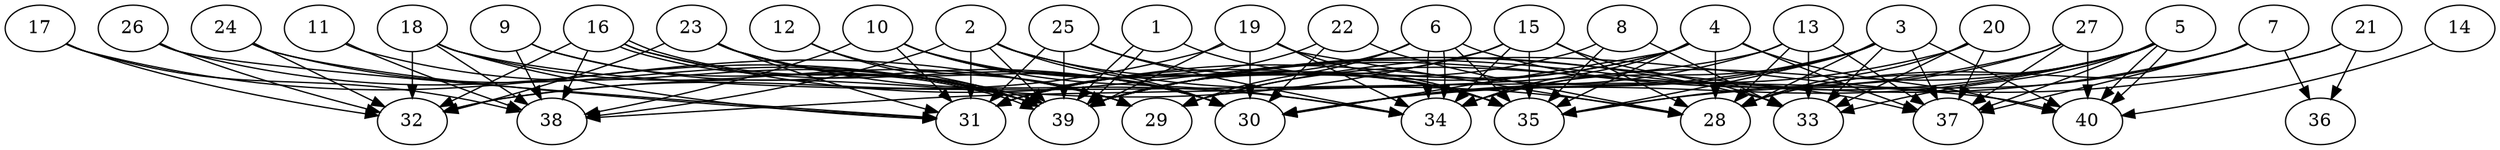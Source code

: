 // DAG automatically generated by daggen at Thu Oct  3 14:06:49 2019
// ./daggen --dot -n 40 --ccr 0.5 --fat 0.9 --regular 0.9 --density 0.7 --mindata 5242880 --maxdata 52428800 
digraph G {
  1 [size="40552448", alpha="0.00", expect_size="20276224"] 
  1 -> 35 [size ="20276224"]
  1 -> 39 [size ="20276224"]
  1 -> 39 [size ="20276224"]
  2 [size="18262016", alpha="0.17", expect_size="9131008"] 
  2 -> 28 [size ="9131008"]
  2 -> 30 [size ="9131008"]
  2 -> 31 [size ="9131008"]
  2 -> 35 [size ="9131008"]
  2 -> 38 [size ="9131008"]
  2 -> 39 [size ="9131008"]
  3 [size="95784960", alpha="0.13", expect_size="47892480"] 
  3 -> 28 [size ="47892480"]
  3 -> 30 [size ="47892480"]
  3 -> 31 [size ="47892480"]
  3 -> 33 [size ="47892480"]
  3 -> 34 [size ="47892480"]
  3 -> 35 [size ="47892480"]
  3 -> 37 [size ="47892480"]
  3 -> 40 [size ="47892480"]
  4 [size="42102784", alpha="0.07", expect_size="21051392"] 
  4 -> 28 [size ="21051392"]
  4 -> 30 [size ="21051392"]
  4 -> 31 [size ="21051392"]
  4 -> 34 [size ="21051392"]
  4 -> 35 [size ="21051392"]
  4 -> 37 [size ="21051392"]
  4 -> 39 [size ="21051392"]
  4 -> 40 [size ="21051392"]
  5 [size="32102400", alpha="0.15", expect_size="16051200"] 
  5 -> 28 [size ="16051200"]
  5 -> 30 [size ="16051200"]
  5 -> 33 [size ="16051200"]
  5 -> 34 [size ="16051200"]
  5 -> 37 [size ="16051200"]
  5 -> 39 [size ="16051200"]
  5 -> 40 [size ="16051200"]
  5 -> 40 [size ="16051200"]
  6 [size="38367232", alpha="0.17", expect_size="19183616"] 
  6 -> 29 [size ="19183616"]
  6 -> 31 [size ="19183616"]
  6 -> 34 [size ="19183616"]
  6 -> 34 [size ="19183616"]
  6 -> 35 [size ="19183616"]
  6 -> 37 [size ="19183616"]
  7 [size="44394496", alpha="0.19", expect_size="22197248"] 
  7 -> 35 [size ="22197248"]
  7 -> 36 [size ="22197248"]
  7 -> 37 [size ="22197248"]
  7 -> 39 [size ="22197248"]
  8 [size="16177152", alpha="0.19", expect_size="8088576"] 
  8 -> 33 [size ="8088576"]
  8 -> 35 [size ="8088576"]
  8 -> 39 [size ="8088576"]
  9 [size="49299456", alpha="0.19", expect_size="24649728"] 
  9 -> 30 [size ="24649728"]
  9 -> 38 [size ="24649728"]
  9 -> 39 [size ="24649728"]
  10 [size="78516224", alpha="0.10", expect_size="39258112"] 
  10 -> 30 [size ="39258112"]
  10 -> 31 [size ="39258112"]
  10 -> 34 [size ="39258112"]
  10 -> 35 [size ="39258112"]
  10 -> 38 [size ="39258112"]
  11 [size="51324928", alpha="0.04", expect_size="25662464"] 
  11 -> 38 [size ="25662464"]
  11 -> 39 [size ="25662464"]
  12 [size="52731904", alpha="0.02", expect_size="26365952"] 
  12 -> 29 [size ="26365952"]
  12 -> 39 [size ="26365952"]
  13 [size="39778304", alpha="0.19", expect_size="19889152"] 
  13 -> 28 [size ="19889152"]
  13 -> 30 [size ="19889152"]
  13 -> 33 [size ="19889152"]
  13 -> 37 [size ="19889152"]
  13 -> 38 [size ="19889152"]
  14 [size="102164480", alpha="0.13", expect_size="51082240"] 
  14 -> 40 [size ="51082240"]
  15 [size="40736768", alpha="0.13", expect_size="20368384"] 
  15 -> 28 [size ="20368384"]
  15 -> 32 [size ="20368384"]
  15 -> 33 [size ="20368384"]
  15 -> 34 [size ="20368384"]
  15 -> 35 [size ="20368384"]
  15 -> 39 [size ="20368384"]
  16 [size="15470592", alpha="0.06", expect_size="7735296"] 
  16 -> 30 [size ="7735296"]
  16 -> 32 [size ="7735296"]
  16 -> 33 [size ="7735296"]
  16 -> 38 [size ="7735296"]
  16 -> 39 [size ="7735296"]
  16 -> 39 [size ="7735296"]
  17 [size="96937984", alpha="0.18", expect_size="48468992"] 
  17 -> 29 [size ="48468992"]
  17 -> 32 [size ="48468992"]
  17 -> 38 [size ="48468992"]
  18 [size="93575168", alpha="0.14", expect_size="46787584"] 
  18 -> 29 [size ="46787584"]
  18 -> 31 [size ="46787584"]
  18 -> 32 [size ="46787584"]
  18 -> 38 [size ="46787584"]
  18 -> 40 [size ="46787584"]
  19 [size="90404864", alpha="0.07", expect_size="45202432"] 
  19 -> 28 [size ="45202432"]
  19 -> 30 [size ="45202432"]
  19 -> 32 [size ="45202432"]
  19 -> 34 [size ="45202432"]
  19 -> 35 [size ="45202432"]
  19 -> 39 [size ="45202432"]
  20 [size="85671936", alpha="0.09", expect_size="42835968"] 
  20 -> 28 [size ="42835968"]
  20 -> 29 [size ="42835968"]
  20 -> 33 [size ="42835968"]
  20 -> 37 [size ="42835968"]
  21 [size="39514112", alpha="0.17", expect_size="19757056"] 
  21 -> 28 [size ="19757056"]
  21 -> 29 [size ="19757056"]
  21 -> 36 [size ="19757056"]
  22 [size="60721152", alpha="0.06", expect_size="30360576"] 
  22 -> 28 [size ="30360576"]
  22 -> 30 [size ="30360576"]
  22 -> 31 [size ="30360576"]
  23 [size="68603904", alpha="0.14", expect_size="34301952"] 
  23 -> 30 [size ="34301952"]
  23 -> 31 [size ="34301952"]
  23 -> 32 [size ="34301952"]
  23 -> 34 [size ="34301952"]
  23 -> 39 [size ="34301952"]
  24 [size="64077824", alpha="0.09", expect_size="32038912"] 
  24 -> 31 [size ="32038912"]
  24 -> 32 [size ="32038912"]
  24 -> 39 [size ="32038912"]
  25 [size="32665600", alpha="0.08", expect_size="16332800"] 
  25 -> 31 [size ="16332800"]
  25 -> 34 [size ="16332800"]
  25 -> 35 [size ="16332800"]
  25 -> 39 [size ="16332800"]
  26 [size="92862464", alpha="0.13", expect_size="46431232"] 
  26 -> 31 [size ="46431232"]
  26 -> 32 [size ="46431232"]
  26 -> 39 [size ="46431232"]
  27 [size="27465728", alpha="0.05", expect_size="13732864"] 
  27 -> 35 [size ="13732864"]
  27 -> 37 [size ="13732864"]
  27 -> 39 [size ="13732864"]
  27 -> 40 [size ="13732864"]
  28 [size="16924672", alpha="0.18", expect_size="8462336"] 
  29 [size="81002496", alpha="0.20", expect_size="40501248"] 
  30 [size="19406848", alpha="0.16", expect_size="9703424"] 
  31 [size="60047360", alpha="0.00", expect_size="30023680"] 
  32 [size="44249088", alpha="0.14", expect_size="22124544"] 
  33 [size="74158080", alpha="0.14", expect_size="37079040"] 
  34 [size="46333952", alpha="0.13", expect_size="23166976"] 
  35 [size="86767616", alpha="0.19", expect_size="43383808"] 
  36 [size="28332032", alpha="0.05", expect_size="14166016"] 
  37 [size="87654400", alpha="0.10", expect_size="43827200"] 
  38 [size="15527936", alpha="0.13", expect_size="7763968"] 
  39 [size="100761600", alpha="0.13", expect_size="50380800"] 
  40 [size="99053568", alpha="0.08", expect_size="49526784"] 
}
